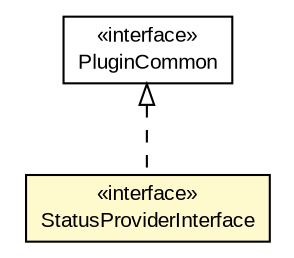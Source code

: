 #!/usr/local/bin/dot
#
# Class diagram 
# Generated by UMLGraph version R5_6-24-gf6e263 (http://www.umlgraph.org/)
#

digraph G {
	edge [fontname="arial",fontsize=10,labelfontname="arial",labelfontsize=10];
	node [fontname="arial",fontsize=10,shape=plaintext];
	nodesep=0.25;
	ranksep=0.5;
	// org.miloss.fgsms.plugins.PluginCommon
	c387092 [label=<<table title="org.miloss.fgsms.plugins.PluginCommon" border="0" cellborder="1" cellspacing="0" cellpadding="2" port="p" href="../PluginCommon.html">
		<tr><td><table border="0" cellspacing="0" cellpadding="1">
<tr><td align="center" balign="center"> &#171;interface&#187; </td></tr>
<tr><td align="center" balign="center"> PluginCommon </td></tr>
		</table></td></tr>
		</table>>, URL="../PluginCommon.html", fontname="arial", fontcolor="black", fontsize=10.0];
	// org.miloss.fgsms.plugins.status.StatusProviderInterface
	c387098 [label=<<table title="org.miloss.fgsms.plugins.status.StatusProviderInterface" border="0" cellborder="1" cellspacing="0" cellpadding="2" port="p" bgcolor="lemonChiffon" href="./StatusProviderInterface.html">
		<tr><td><table border="0" cellspacing="0" cellpadding="1">
<tr><td align="center" balign="center"> &#171;interface&#187; </td></tr>
<tr><td align="center" balign="center"> StatusProviderInterface </td></tr>
		</table></td></tr>
		</table>>, URL="./StatusProviderInterface.html", fontname="arial", fontcolor="black", fontsize=10.0];
	//org.miloss.fgsms.plugins.status.StatusProviderInterface implements org.miloss.fgsms.plugins.PluginCommon
	c387092:p -> c387098:p [dir=back,arrowtail=empty,style=dashed];
}


